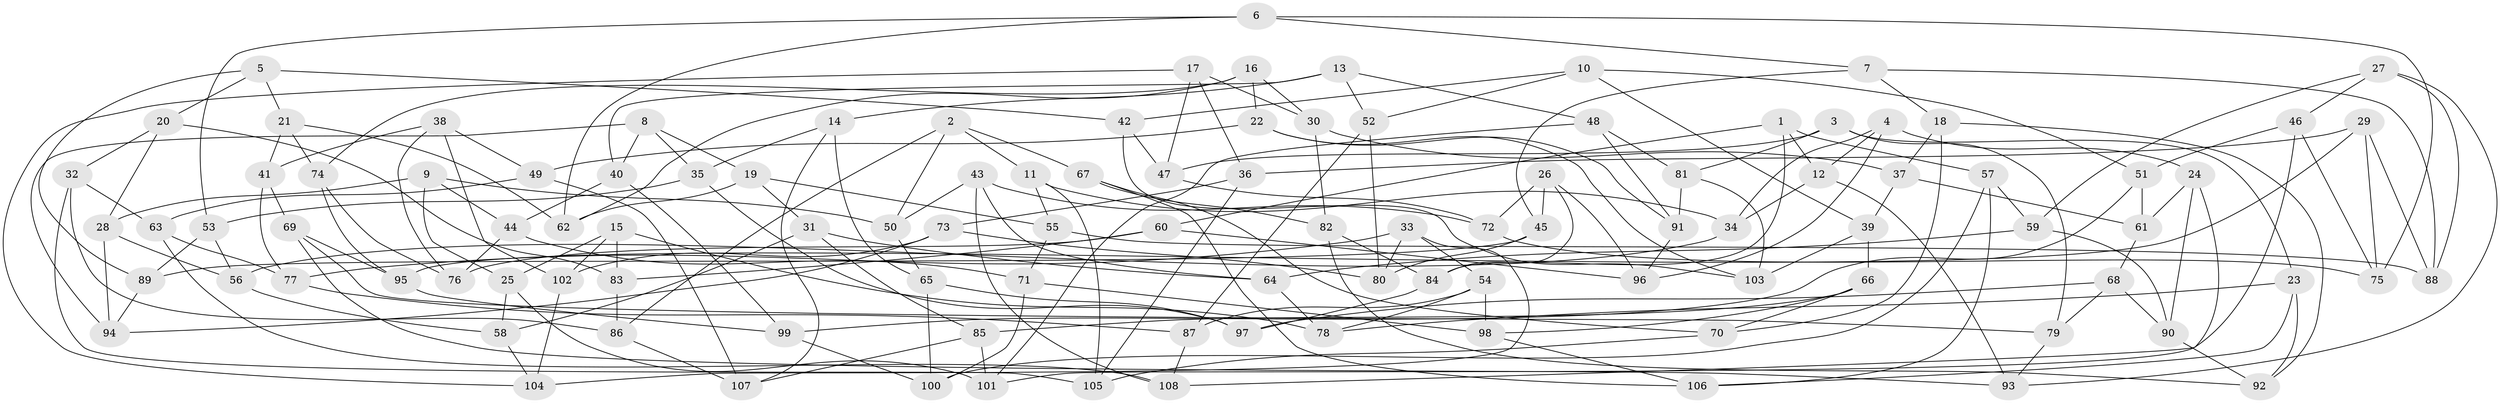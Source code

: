 // coarse degree distribution, {11: 0.06578947368421052, 4: 0.8552631578947368, 10: 0.02631578947368421, 3: 0.039473684210526314, 6: 0.013157894736842105}
// Generated by graph-tools (version 1.1) at 2025/54/03/04/25 22:54:00]
// undirected, 108 vertices, 216 edges
graph export_dot {
  node [color=gray90,style=filled];
  1;
  2;
  3;
  4;
  5;
  6;
  7;
  8;
  9;
  10;
  11;
  12;
  13;
  14;
  15;
  16;
  17;
  18;
  19;
  20;
  21;
  22;
  23;
  24;
  25;
  26;
  27;
  28;
  29;
  30;
  31;
  32;
  33;
  34;
  35;
  36;
  37;
  38;
  39;
  40;
  41;
  42;
  43;
  44;
  45;
  46;
  47;
  48;
  49;
  50;
  51;
  52;
  53;
  54;
  55;
  56;
  57;
  58;
  59;
  60;
  61;
  62;
  63;
  64;
  65;
  66;
  67;
  68;
  69;
  70;
  71;
  72;
  73;
  74;
  75;
  76;
  77;
  78;
  79;
  80;
  81;
  82;
  83;
  84;
  85;
  86;
  87;
  88;
  89;
  90;
  91;
  92;
  93;
  94;
  95;
  96;
  97;
  98;
  99;
  100;
  101;
  102;
  103;
  104;
  105;
  106;
  107;
  108;
  1 -- 12;
  1 -- 84;
  1 -- 57;
  1 -- 60;
  2 -- 86;
  2 -- 67;
  2 -- 11;
  2 -- 50;
  3 -- 47;
  3 -- 79;
  3 -- 23;
  3 -- 81;
  4 -- 34;
  4 -- 96;
  4 -- 24;
  4 -- 12;
  5 -- 42;
  5 -- 20;
  5 -- 21;
  5 -- 89;
  6 -- 53;
  6 -- 7;
  6 -- 75;
  6 -- 62;
  7 -- 45;
  7 -- 88;
  7 -- 18;
  8 -- 35;
  8 -- 19;
  8 -- 94;
  8 -- 40;
  9 -- 44;
  9 -- 28;
  9 -- 50;
  9 -- 25;
  10 -- 51;
  10 -- 42;
  10 -- 39;
  10 -- 52;
  11 -- 105;
  11 -- 55;
  11 -- 34;
  12 -- 34;
  12 -- 93;
  13 -- 52;
  13 -- 48;
  13 -- 40;
  13 -- 14;
  14 -- 35;
  14 -- 65;
  14 -- 107;
  15 -- 102;
  15 -- 83;
  15 -- 78;
  15 -- 25;
  16 -- 62;
  16 -- 30;
  16 -- 22;
  16 -- 74;
  17 -- 104;
  17 -- 36;
  17 -- 30;
  17 -- 47;
  18 -- 70;
  18 -- 37;
  18 -- 92;
  19 -- 62;
  19 -- 31;
  19 -- 55;
  20 -- 28;
  20 -- 32;
  20 -- 83;
  21 -- 74;
  21 -- 41;
  21 -- 62;
  22 -- 103;
  22 -- 91;
  22 -- 49;
  23 -- 106;
  23 -- 78;
  23 -- 92;
  24 -- 61;
  24 -- 90;
  24 -- 108;
  25 -- 101;
  25 -- 58;
  26 -- 84;
  26 -- 45;
  26 -- 72;
  26 -- 96;
  27 -- 46;
  27 -- 59;
  27 -- 93;
  27 -- 88;
  28 -- 94;
  28 -- 56;
  29 -- 75;
  29 -- 95;
  29 -- 88;
  29 -- 36;
  30 -- 82;
  30 -- 37;
  31 -- 58;
  31 -- 85;
  31 -- 64;
  32 -- 86;
  32 -- 63;
  32 -- 105;
  33 -- 104;
  33 -- 80;
  33 -- 77;
  33 -- 54;
  34 -- 56;
  35 -- 53;
  35 -- 97;
  36 -- 73;
  36 -- 105;
  37 -- 39;
  37 -- 61;
  38 -- 76;
  38 -- 102;
  38 -- 49;
  38 -- 41;
  39 -- 103;
  39 -- 66;
  40 -- 99;
  40 -- 44;
  41 -- 77;
  41 -- 69;
  42 -- 47;
  42 -- 103;
  43 -- 108;
  43 -- 50;
  43 -- 64;
  43 -- 72;
  44 -- 71;
  44 -- 76;
  45 -- 89;
  45 -- 80;
  46 -- 101;
  46 -- 51;
  46 -- 75;
  47 -- 72;
  48 -- 91;
  48 -- 101;
  48 -- 81;
  49 -- 63;
  49 -- 107;
  50 -- 65;
  51 -- 99;
  51 -- 61;
  52 -- 87;
  52 -- 80;
  53 -- 89;
  53 -- 56;
  54 -- 98;
  54 -- 78;
  54 -- 87;
  55 -- 88;
  55 -- 71;
  56 -- 58;
  57 -- 100;
  57 -- 59;
  57 -- 106;
  58 -- 104;
  59 -- 90;
  59 -- 64;
  60 -- 83;
  60 -- 76;
  60 -- 96;
  61 -- 68;
  63 -- 77;
  63 -- 108;
  64 -- 78;
  65 -- 97;
  65 -- 100;
  66 -- 70;
  66 -- 98;
  66 -- 85;
  67 -- 70;
  67 -- 106;
  67 -- 82;
  68 -- 97;
  68 -- 79;
  68 -- 90;
  69 -- 93;
  69 -- 95;
  69 -- 79;
  70 -- 105;
  71 -- 100;
  71 -- 98;
  72 -- 75;
  73 -- 94;
  73 -- 102;
  73 -- 80;
  74 -- 95;
  74 -- 76;
  77 -- 87;
  79 -- 93;
  81 -- 91;
  81 -- 103;
  82 -- 84;
  82 -- 92;
  83 -- 86;
  84 -- 97;
  85 -- 101;
  85 -- 107;
  86 -- 107;
  87 -- 108;
  89 -- 94;
  90 -- 92;
  91 -- 96;
  95 -- 99;
  98 -- 106;
  99 -- 100;
  102 -- 104;
}
